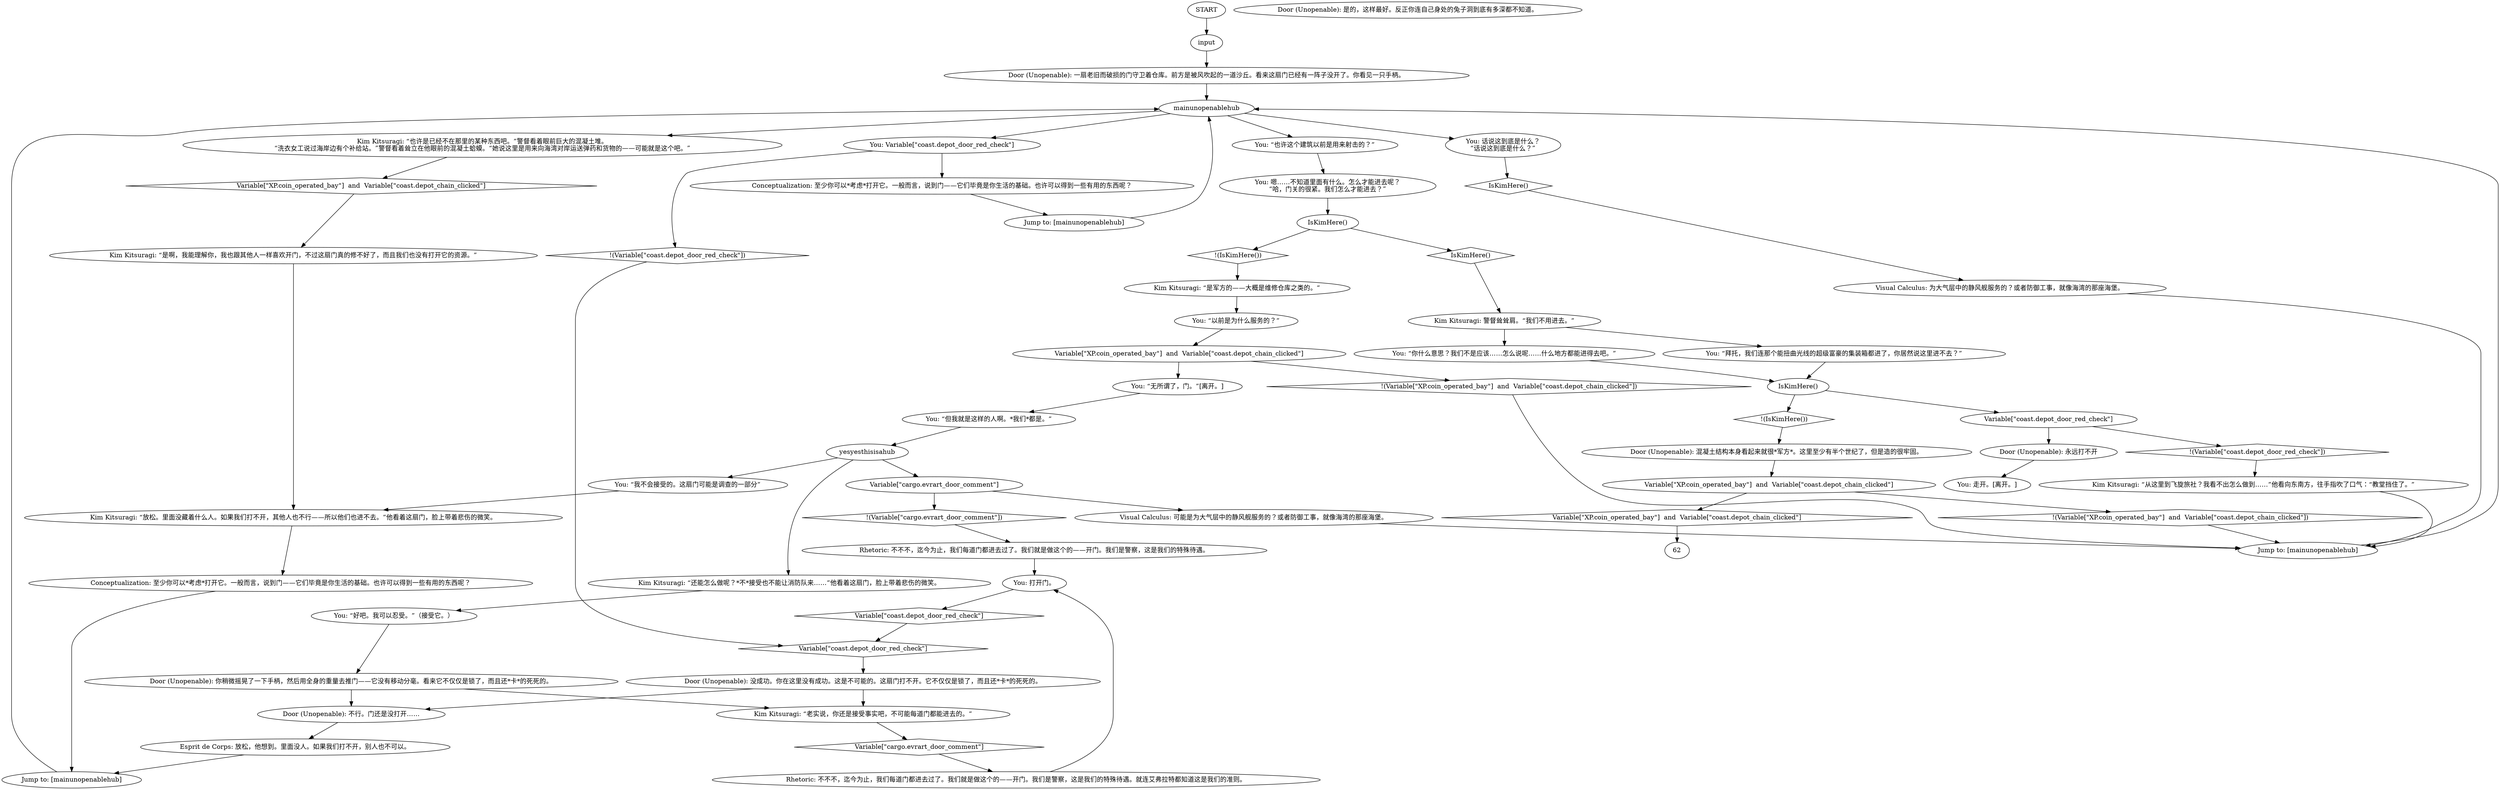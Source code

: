 # LANDS END / DEPOT DOOR
# The door to the jammed supply depot near Land's End. The door is jammed and locked. You can't open it. EVER.
# ==================================================
digraph G {
	  0 [label="START"];
	  1 [label="input"];
	  2 [label="Kim Kitsuragi: 警督耸耸肩。“我们不用进去。”"];
	  3 [label="You: “拜托，我们连那个能扭曲光线的超级富豪的集装箱都进了，你居然说这里进不去？”"];
	  4 [label="Jump to: [mainunopenablehub]"];
	  5 [label="Door (Unopenable): 一扇老旧而破损的门守卫着仓库。前方是被风吹起的一道沙丘。看来这扇门已经有一阵子没开了。你看见一只手柄。"];
	  6 [label="Kim Kitsuragi: “放松。里面没藏着什么人。如果我们打不开，其他人也不行——所以他们也进不去。”他看着这扇门，脸上带着悲伤的微笑。"];
	  7 [label="Jump to: [mainunopenablehub]"];
	  8 [label="Door (Unopenable): 没成功。你在这里没有成功。这是不可能的。这扇门打不开。它不仅仅是锁了，而且还*卡*的死死的。"];
	  9 [label="You: “你什么意思？我们不是应该……怎么说呢……什么地方都能进得去吧。”"];
	  10 [label="Door (Unopenable): 混凝土结构本身看起来就很*军方*。这里至少有半个世纪了，但是造的很牢固。"];
	  11 [label="Jump to: [mainunopenablehub]"];
	  12 [label="Rhetoric: 不不不，迄今为止，我们每道门都进去过了。我们就是做这个的——开门。我们是警察，这是我们的特殊待遇。就连艾弗拉特都知道这是我们的准则。"];
	  13 [label="Variable[\"XP.coin_operated_bay\"]  and  Variable[\"coast.depot_chain_clicked\"]"];
	  14 [label="Variable[\"XP.coin_operated_bay\"]  and  Variable[\"coast.depot_chain_clicked\"]", shape=diamond];
	  15 [label="!(Variable[\"XP.coin_operated_bay\"]  and  Variable[\"coast.depot_chain_clicked\"])", shape=diamond];
	  16 [label="You: “我不会接受的。这扇门可能是调查的一部分”"];
	  17 [label="You: “也许这个建筑以前是用来射击的？”"];
	  18 [label="Conceptualization: 至少你可以*考虑*打开它。一般而言，说到门——它们毕竟是你生活的基础。也许可以得到一些有用的东西呢？"];
	  19 [label="You: “以前是为什么服务的？”"];
	  20 [label="mainunopenablehub"];
	  21 [label="IsKimHere()"];
	  22 [label="IsKimHere()", shape=diamond];
	  23 [label="!(IsKimHere())", shape=diamond];
	  24 [label="Rhetoric: 不不不，迄今为止，我们每道门都进去过了。我们就是做这个的——开门。我们是警察，这是我们的特殊待遇。"];
	  25 [label="Door (Unopenable): 是的，这样最好。反正你连自己身处的兔子洞到底有多深都不知道。"];
	  26 [label="You: “但我就是这样的人啊。*我们*都是。”"];
	  27 [label="Variable[\"cargo.evrart_door_comment\"]"];
	  28 [label="Variable[\"cargo.evrart_door_comment\"]", shape=diamond];
	  29 [label="!(Variable[\"cargo.evrart_door_comment\"])", shape=diamond];
	  30 [label="Visual Calculus: 可能是为大气层中的静风舰服务的？或者防御工事，就像海湾的那座海堡。"];
	  31 [label="Kim Kitsuragi: “是啊，我能理解你，我也跟其他人一样喜欢开门，不过这扇门真的修不好了，而且我们也没有打开它的资源。”"];
	  32 [label="yesyesthisisahub"];
	  33 [label="You: 打开门。"];
	  34 [label="You: Variable[\"coast.depot_door_red_check\"]"];
	  35 [label="Variable[\"coast.depot_door_red_check\"]", shape=diamond];
	  36 [label="!(Variable[\"coast.depot_door_red_check\"])", shape=diamond];
	  37 [label="Conceptualization: 至少你可以*考虑*打开它。一般而言，说到门——它们毕竟是你生活的基础。也许可以得到一些有用的东西呢？"];
	  38 [label="You: 走开。[离开。]"];
	  39 [label="You: 话说这到底是什么？\n“话说这到底是什么？”"];
	  40 [label="Kim Kitsuragi: “也许是已经不在那里的某种东西吧。”警督看着眼前巨大的混凝土堆。\n“洗衣女工说过海岸边有个补给站。”警督看着耸立在他眼前的混凝土蛤蟆。“她说这里是用来向海湾对岸运送弹药和货物的——可能就是这个吧。”"];
	  41 [label="Variable[\"XP.coin_operated_bay\"]  and  Variable[\"coast.depot_chain_clicked\"]"];
	  42 [label="Variable[\"XP.coin_operated_bay\"]  and  Variable[\"coast.depot_chain_clicked\"]", shape=diamond];
	  43 [label="!(Variable[\"XP.coin_operated_bay\"]  and  Variable[\"coast.depot_chain_clicked\"])", shape=diamond];
	  44 [label="You: “无所谓了，门。”[离开。]"];
	  45 [label="Kim Kitsuragi: “老实说，你还是接受事实吧，不可能每道门都能进去的。”"];
	  46 [label="IsKimHere()"];
	  47 [label="IsKimHere()", shape=diamond];
	  48 [label="!(IsKimHere())", shape=diamond];
	  49 [label="Variable[\"coast.depot_door_red_check\"]"];
	  50 [label="Variable[\"coast.depot_door_red_check\"]", shape=diamond];
	  51 [label="!(Variable[\"coast.depot_door_red_check\"])", shape=diamond];
	  52 [label="Door (Unopenable): 永远打不开"];
	  53 [label="Esprit de Corps: 放松，他想到。里面没人。如果我们打不开，别人也不可以。"];
	  54 [label="You: “好吧。我可以忍受。”（接受它。）"];
	  55 [label="Kim Kitsuragi: “还能怎么做呢？*不*接受也不能让消防队来……”他看着这扇门，脸上带着悲伤的微笑。"];
	  56 [label="Door (Unopenable): 你稍微摇晃了一下手柄，然后用全身的重量去推门——它没有移动分毫。看来它不仅仅是锁了，而且还*卡*的死死的。"];
	  57 [label="Kim Kitsuragi: “从这里到飞旋旅社？我看不出怎么做到……”他看向东南方，往手指吹了口气：“教堂挡住了。”"];
	  58 [label="You: 嗯……不知道里面有什么。怎么才能进去呢？\n“哈，门关的很紧。我们怎么才能进去？”"];
	  59 [label="Door (Unopenable): 不行。门还是没打开……"];
	  60 [label="Kim Kitsuragi: “是军方的——大概是维修仓库之类的。”"];
	  61 [label="Visual Calculus: 为大气层中的静风舰服务的？或者防御工事，就像海湾的那座海堡。"];
	  0 -> 1
	  1 -> 5
	  2 -> 9
	  2 -> 3
	  3 -> 46
	  4 -> 20
	  5 -> 20
	  6 -> 18
	  7 -> 20
	  8 -> 59
	  8 -> 45
	  9 -> 46
	  10 -> 13
	  11 -> 20
	  12 -> 33
	  13 -> 14
	  13 -> 15
	  14 -> 62
	  15 -> 4
	  16 -> 6
	  17 -> 58
	  18 -> 7
	  19 -> 41
	  20 -> 40
	  20 -> 17
	  20 -> 34
	  20 -> 39
	  21 -> 22
	  21 -> 23
	  22 -> 2
	  23 -> 60
	  24 -> 33
	  26 -> 32
	  27 -> 29
	  27 -> 30
	  28 -> 12
	  29 -> 24
	  30 -> 4
	  31 -> 6
	  32 -> 16
	  32 -> 27
	  32 -> 55
	  33 -> 35
	  34 -> 36
	  34 -> 37
	  35 -> 50
	  36 -> 50
	  37 -> 11
	  39 -> 47
	  40 -> 42
	  41 -> 43
	  41 -> 44
	  42 -> 31
	  43 -> 4
	  44 -> 26
	  45 -> 28
	  46 -> 48
	  46 -> 49
	  47 -> 61
	  48 -> 10
	  49 -> 51
	  49 -> 52
	  50 -> 8
	  51 -> 57
	  52 -> 38
	  53 -> 7
	  54 -> 56
	  55 -> 54
	  56 -> 59
	  56 -> 45
	  57 -> 4
	  58 -> 21
	  59 -> 53
	  60 -> 19
	  61 -> 4
}

